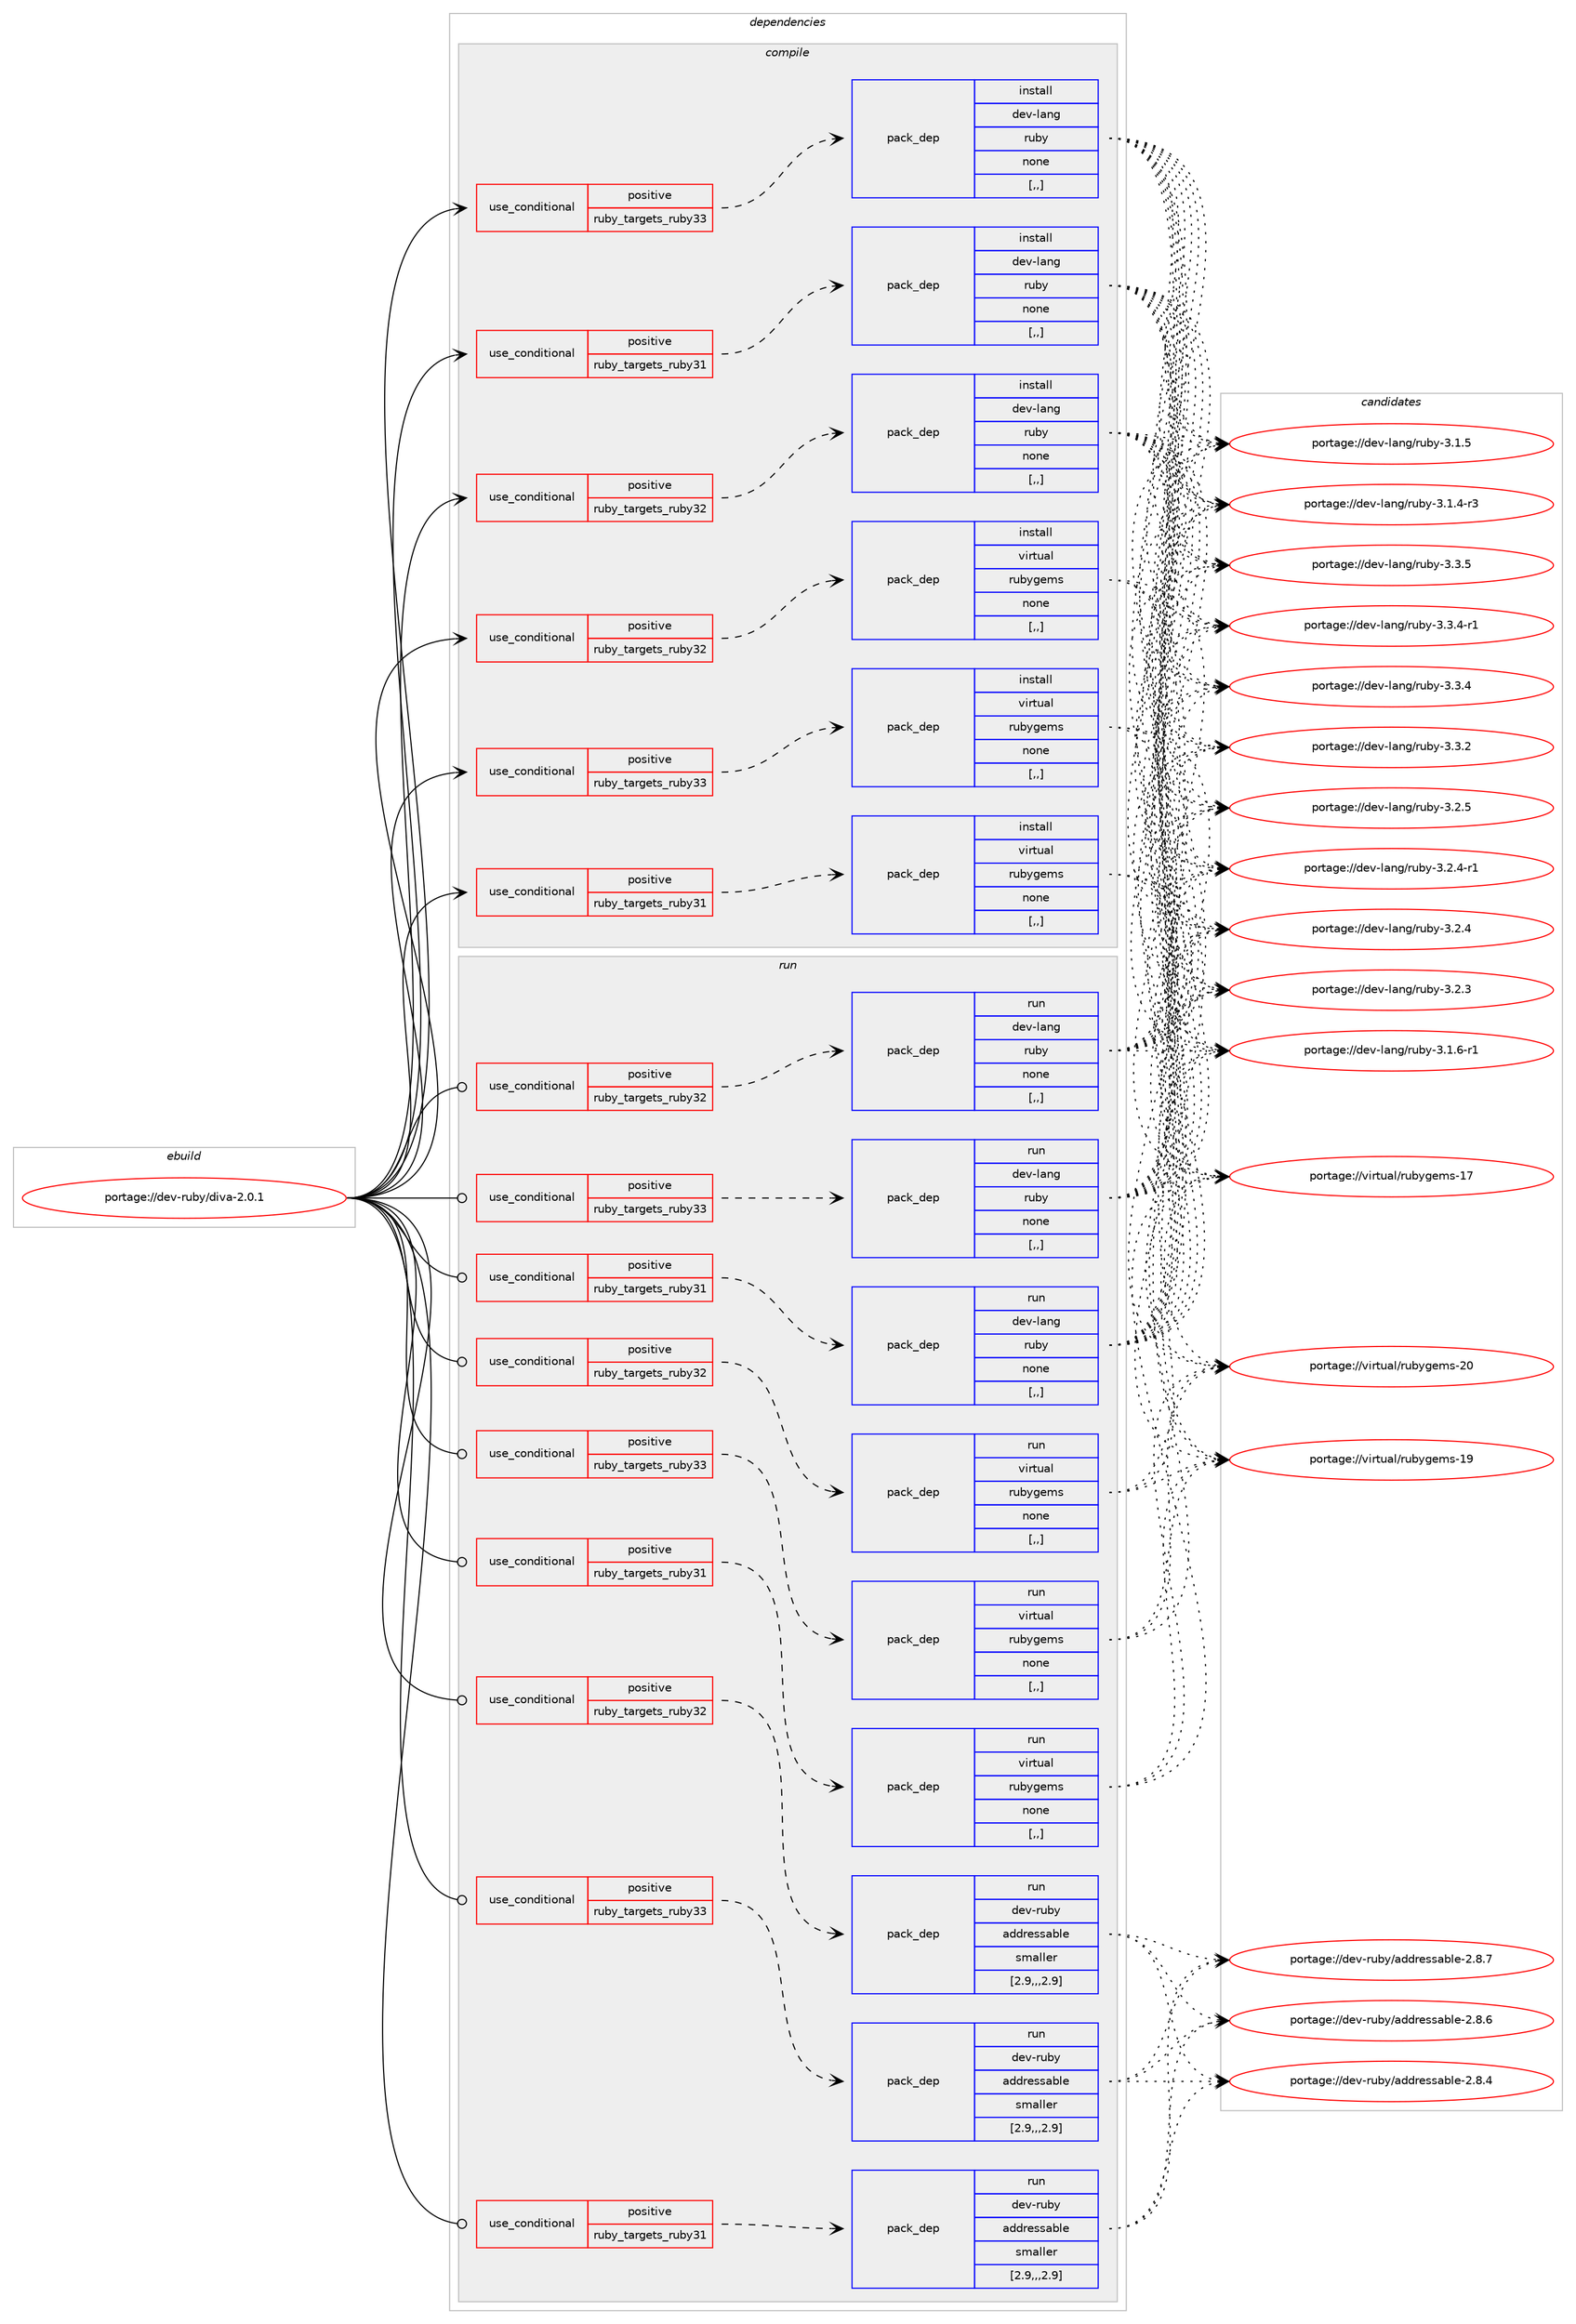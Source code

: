 digraph prolog {

# *************
# Graph options
# *************

newrank=true;
concentrate=true;
compound=true;
graph [rankdir=LR,fontname=Helvetica,fontsize=10,ranksep=1.5];#, ranksep=2.5, nodesep=0.2];
edge  [arrowhead=vee];
node  [fontname=Helvetica,fontsize=10];

# **********
# The ebuild
# **********

subgraph cluster_leftcol {
color=gray;
label=<<i>ebuild</i>>;
id [label="portage://dev-ruby/diva-2.0.1", color=red, width=4, href="../dev-ruby/diva-2.0.1.svg"];
}

# ****************
# The dependencies
# ****************

subgraph cluster_midcol {
color=gray;
label=<<i>dependencies</i>>;
subgraph cluster_compile {
fillcolor="#eeeeee";
style=filled;
label=<<i>compile</i>>;
subgraph cond177423 {
dependency676960 [label=<<TABLE BORDER="0" CELLBORDER="1" CELLSPACING="0" CELLPADDING="4"><TR><TD ROWSPAN="3" CELLPADDING="10">use_conditional</TD></TR><TR><TD>positive</TD></TR><TR><TD>ruby_targets_ruby31</TD></TR></TABLE>>, shape=none, color=red];
subgraph pack494646 {
dependency676961 [label=<<TABLE BORDER="0" CELLBORDER="1" CELLSPACING="0" CELLPADDING="4" WIDTH="220"><TR><TD ROWSPAN="6" CELLPADDING="30">pack_dep</TD></TR><TR><TD WIDTH="110">install</TD></TR><TR><TD>dev-lang</TD></TR><TR><TD>ruby</TD></TR><TR><TD>none</TD></TR><TR><TD>[,,]</TD></TR></TABLE>>, shape=none, color=blue];
}
dependency676960:e -> dependency676961:w [weight=20,style="dashed",arrowhead="vee"];
}
id:e -> dependency676960:w [weight=20,style="solid",arrowhead="vee"];
subgraph cond177424 {
dependency676962 [label=<<TABLE BORDER="0" CELLBORDER="1" CELLSPACING="0" CELLPADDING="4"><TR><TD ROWSPAN="3" CELLPADDING="10">use_conditional</TD></TR><TR><TD>positive</TD></TR><TR><TD>ruby_targets_ruby31</TD></TR></TABLE>>, shape=none, color=red];
subgraph pack494647 {
dependency676963 [label=<<TABLE BORDER="0" CELLBORDER="1" CELLSPACING="0" CELLPADDING="4" WIDTH="220"><TR><TD ROWSPAN="6" CELLPADDING="30">pack_dep</TD></TR><TR><TD WIDTH="110">install</TD></TR><TR><TD>virtual</TD></TR><TR><TD>rubygems</TD></TR><TR><TD>none</TD></TR><TR><TD>[,,]</TD></TR></TABLE>>, shape=none, color=blue];
}
dependency676962:e -> dependency676963:w [weight=20,style="dashed",arrowhead="vee"];
}
id:e -> dependency676962:w [weight=20,style="solid",arrowhead="vee"];
subgraph cond177425 {
dependency676964 [label=<<TABLE BORDER="0" CELLBORDER="1" CELLSPACING="0" CELLPADDING="4"><TR><TD ROWSPAN="3" CELLPADDING="10">use_conditional</TD></TR><TR><TD>positive</TD></TR><TR><TD>ruby_targets_ruby32</TD></TR></TABLE>>, shape=none, color=red];
subgraph pack494648 {
dependency676965 [label=<<TABLE BORDER="0" CELLBORDER="1" CELLSPACING="0" CELLPADDING="4" WIDTH="220"><TR><TD ROWSPAN="6" CELLPADDING="30">pack_dep</TD></TR><TR><TD WIDTH="110">install</TD></TR><TR><TD>dev-lang</TD></TR><TR><TD>ruby</TD></TR><TR><TD>none</TD></TR><TR><TD>[,,]</TD></TR></TABLE>>, shape=none, color=blue];
}
dependency676964:e -> dependency676965:w [weight=20,style="dashed",arrowhead="vee"];
}
id:e -> dependency676964:w [weight=20,style="solid",arrowhead="vee"];
subgraph cond177426 {
dependency676966 [label=<<TABLE BORDER="0" CELLBORDER="1" CELLSPACING="0" CELLPADDING="4"><TR><TD ROWSPAN="3" CELLPADDING="10">use_conditional</TD></TR><TR><TD>positive</TD></TR><TR><TD>ruby_targets_ruby32</TD></TR></TABLE>>, shape=none, color=red];
subgraph pack494649 {
dependency676967 [label=<<TABLE BORDER="0" CELLBORDER="1" CELLSPACING="0" CELLPADDING="4" WIDTH="220"><TR><TD ROWSPAN="6" CELLPADDING="30">pack_dep</TD></TR><TR><TD WIDTH="110">install</TD></TR><TR><TD>virtual</TD></TR><TR><TD>rubygems</TD></TR><TR><TD>none</TD></TR><TR><TD>[,,]</TD></TR></TABLE>>, shape=none, color=blue];
}
dependency676966:e -> dependency676967:w [weight=20,style="dashed",arrowhead="vee"];
}
id:e -> dependency676966:w [weight=20,style="solid",arrowhead="vee"];
subgraph cond177427 {
dependency676968 [label=<<TABLE BORDER="0" CELLBORDER="1" CELLSPACING="0" CELLPADDING="4"><TR><TD ROWSPAN="3" CELLPADDING="10">use_conditional</TD></TR><TR><TD>positive</TD></TR><TR><TD>ruby_targets_ruby33</TD></TR></TABLE>>, shape=none, color=red];
subgraph pack494650 {
dependency676969 [label=<<TABLE BORDER="0" CELLBORDER="1" CELLSPACING="0" CELLPADDING="4" WIDTH="220"><TR><TD ROWSPAN="6" CELLPADDING="30">pack_dep</TD></TR><TR><TD WIDTH="110">install</TD></TR><TR><TD>dev-lang</TD></TR><TR><TD>ruby</TD></TR><TR><TD>none</TD></TR><TR><TD>[,,]</TD></TR></TABLE>>, shape=none, color=blue];
}
dependency676968:e -> dependency676969:w [weight=20,style="dashed",arrowhead="vee"];
}
id:e -> dependency676968:w [weight=20,style="solid",arrowhead="vee"];
subgraph cond177428 {
dependency676970 [label=<<TABLE BORDER="0" CELLBORDER="1" CELLSPACING="0" CELLPADDING="4"><TR><TD ROWSPAN="3" CELLPADDING="10">use_conditional</TD></TR><TR><TD>positive</TD></TR><TR><TD>ruby_targets_ruby33</TD></TR></TABLE>>, shape=none, color=red];
subgraph pack494651 {
dependency676971 [label=<<TABLE BORDER="0" CELLBORDER="1" CELLSPACING="0" CELLPADDING="4" WIDTH="220"><TR><TD ROWSPAN="6" CELLPADDING="30">pack_dep</TD></TR><TR><TD WIDTH="110">install</TD></TR><TR><TD>virtual</TD></TR><TR><TD>rubygems</TD></TR><TR><TD>none</TD></TR><TR><TD>[,,]</TD></TR></TABLE>>, shape=none, color=blue];
}
dependency676970:e -> dependency676971:w [weight=20,style="dashed",arrowhead="vee"];
}
id:e -> dependency676970:w [weight=20,style="solid",arrowhead="vee"];
}
subgraph cluster_compileandrun {
fillcolor="#eeeeee";
style=filled;
label=<<i>compile and run</i>>;
}
subgraph cluster_run {
fillcolor="#eeeeee";
style=filled;
label=<<i>run</i>>;
subgraph cond177429 {
dependency676972 [label=<<TABLE BORDER="0" CELLBORDER="1" CELLSPACING="0" CELLPADDING="4"><TR><TD ROWSPAN="3" CELLPADDING="10">use_conditional</TD></TR><TR><TD>positive</TD></TR><TR><TD>ruby_targets_ruby31</TD></TR></TABLE>>, shape=none, color=red];
subgraph pack494652 {
dependency676973 [label=<<TABLE BORDER="0" CELLBORDER="1" CELLSPACING="0" CELLPADDING="4" WIDTH="220"><TR><TD ROWSPAN="6" CELLPADDING="30">pack_dep</TD></TR><TR><TD WIDTH="110">run</TD></TR><TR><TD>dev-lang</TD></TR><TR><TD>ruby</TD></TR><TR><TD>none</TD></TR><TR><TD>[,,]</TD></TR></TABLE>>, shape=none, color=blue];
}
dependency676972:e -> dependency676973:w [weight=20,style="dashed",arrowhead="vee"];
}
id:e -> dependency676972:w [weight=20,style="solid",arrowhead="odot"];
subgraph cond177430 {
dependency676974 [label=<<TABLE BORDER="0" CELLBORDER="1" CELLSPACING="0" CELLPADDING="4"><TR><TD ROWSPAN="3" CELLPADDING="10">use_conditional</TD></TR><TR><TD>positive</TD></TR><TR><TD>ruby_targets_ruby31</TD></TR></TABLE>>, shape=none, color=red];
subgraph pack494653 {
dependency676975 [label=<<TABLE BORDER="0" CELLBORDER="1" CELLSPACING="0" CELLPADDING="4" WIDTH="220"><TR><TD ROWSPAN="6" CELLPADDING="30">pack_dep</TD></TR><TR><TD WIDTH="110">run</TD></TR><TR><TD>dev-ruby</TD></TR><TR><TD>addressable</TD></TR><TR><TD>smaller</TD></TR><TR><TD>[2.9,,,2.9]</TD></TR></TABLE>>, shape=none, color=blue];
}
dependency676974:e -> dependency676975:w [weight=20,style="dashed",arrowhead="vee"];
}
id:e -> dependency676974:w [weight=20,style="solid",arrowhead="odot"];
subgraph cond177431 {
dependency676976 [label=<<TABLE BORDER="0" CELLBORDER="1" CELLSPACING="0" CELLPADDING="4"><TR><TD ROWSPAN="3" CELLPADDING="10">use_conditional</TD></TR><TR><TD>positive</TD></TR><TR><TD>ruby_targets_ruby31</TD></TR></TABLE>>, shape=none, color=red];
subgraph pack494654 {
dependency676977 [label=<<TABLE BORDER="0" CELLBORDER="1" CELLSPACING="0" CELLPADDING="4" WIDTH="220"><TR><TD ROWSPAN="6" CELLPADDING="30">pack_dep</TD></TR><TR><TD WIDTH="110">run</TD></TR><TR><TD>virtual</TD></TR><TR><TD>rubygems</TD></TR><TR><TD>none</TD></TR><TR><TD>[,,]</TD></TR></TABLE>>, shape=none, color=blue];
}
dependency676976:e -> dependency676977:w [weight=20,style="dashed",arrowhead="vee"];
}
id:e -> dependency676976:w [weight=20,style="solid",arrowhead="odot"];
subgraph cond177432 {
dependency676978 [label=<<TABLE BORDER="0" CELLBORDER="1" CELLSPACING="0" CELLPADDING="4"><TR><TD ROWSPAN="3" CELLPADDING="10">use_conditional</TD></TR><TR><TD>positive</TD></TR><TR><TD>ruby_targets_ruby32</TD></TR></TABLE>>, shape=none, color=red];
subgraph pack494655 {
dependency676979 [label=<<TABLE BORDER="0" CELLBORDER="1" CELLSPACING="0" CELLPADDING="4" WIDTH="220"><TR><TD ROWSPAN="6" CELLPADDING="30">pack_dep</TD></TR><TR><TD WIDTH="110">run</TD></TR><TR><TD>dev-lang</TD></TR><TR><TD>ruby</TD></TR><TR><TD>none</TD></TR><TR><TD>[,,]</TD></TR></TABLE>>, shape=none, color=blue];
}
dependency676978:e -> dependency676979:w [weight=20,style="dashed",arrowhead="vee"];
}
id:e -> dependency676978:w [weight=20,style="solid",arrowhead="odot"];
subgraph cond177433 {
dependency676980 [label=<<TABLE BORDER="0" CELLBORDER="1" CELLSPACING="0" CELLPADDING="4"><TR><TD ROWSPAN="3" CELLPADDING="10">use_conditional</TD></TR><TR><TD>positive</TD></TR><TR><TD>ruby_targets_ruby32</TD></TR></TABLE>>, shape=none, color=red];
subgraph pack494656 {
dependency676981 [label=<<TABLE BORDER="0" CELLBORDER="1" CELLSPACING="0" CELLPADDING="4" WIDTH="220"><TR><TD ROWSPAN="6" CELLPADDING="30">pack_dep</TD></TR><TR><TD WIDTH="110">run</TD></TR><TR><TD>dev-ruby</TD></TR><TR><TD>addressable</TD></TR><TR><TD>smaller</TD></TR><TR><TD>[2.9,,,2.9]</TD></TR></TABLE>>, shape=none, color=blue];
}
dependency676980:e -> dependency676981:w [weight=20,style="dashed",arrowhead="vee"];
}
id:e -> dependency676980:w [weight=20,style="solid",arrowhead="odot"];
subgraph cond177434 {
dependency676982 [label=<<TABLE BORDER="0" CELLBORDER="1" CELLSPACING="0" CELLPADDING="4"><TR><TD ROWSPAN="3" CELLPADDING="10">use_conditional</TD></TR><TR><TD>positive</TD></TR><TR><TD>ruby_targets_ruby32</TD></TR></TABLE>>, shape=none, color=red];
subgraph pack494657 {
dependency676983 [label=<<TABLE BORDER="0" CELLBORDER="1" CELLSPACING="0" CELLPADDING="4" WIDTH="220"><TR><TD ROWSPAN="6" CELLPADDING="30">pack_dep</TD></TR><TR><TD WIDTH="110">run</TD></TR><TR><TD>virtual</TD></TR><TR><TD>rubygems</TD></TR><TR><TD>none</TD></TR><TR><TD>[,,]</TD></TR></TABLE>>, shape=none, color=blue];
}
dependency676982:e -> dependency676983:w [weight=20,style="dashed",arrowhead="vee"];
}
id:e -> dependency676982:w [weight=20,style="solid",arrowhead="odot"];
subgraph cond177435 {
dependency676984 [label=<<TABLE BORDER="0" CELLBORDER="1" CELLSPACING="0" CELLPADDING="4"><TR><TD ROWSPAN="3" CELLPADDING="10">use_conditional</TD></TR><TR><TD>positive</TD></TR><TR><TD>ruby_targets_ruby33</TD></TR></TABLE>>, shape=none, color=red];
subgraph pack494658 {
dependency676985 [label=<<TABLE BORDER="0" CELLBORDER="1" CELLSPACING="0" CELLPADDING="4" WIDTH="220"><TR><TD ROWSPAN="6" CELLPADDING="30">pack_dep</TD></TR><TR><TD WIDTH="110">run</TD></TR><TR><TD>dev-lang</TD></TR><TR><TD>ruby</TD></TR><TR><TD>none</TD></TR><TR><TD>[,,]</TD></TR></TABLE>>, shape=none, color=blue];
}
dependency676984:e -> dependency676985:w [weight=20,style="dashed",arrowhead="vee"];
}
id:e -> dependency676984:w [weight=20,style="solid",arrowhead="odot"];
subgraph cond177436 {
dependency676986 [label=<<TABLE BORDER="0" CELLBORDER="1" CELLSPACING="0" CELLPADDING="4"><TR><TD ROWSPAN="3" CELLPADDING="10">use_conditional</TD></TR><TR><TD>positive</TD></TR><TR><TD>ruby_targets_ruby33</TD></TR></TABLE>>, shape=none, color=red];
subgraph pack494659 {
dependency676987 [label=<<TABLE BORDER="0" CELLBORDER="1" CELLSPACING="0" CELLPADDING="4" WIDTH="220"><TR><TD ROWSPAN="6" CELLPADDING="30">pack_dep</TD></TR><TR><TD WIDTH="110">run</TD></TR><TR><TD>dev-ruby</TD></TR><TR><TD>addressable</TD></TR><TR><TD>smaller</TD></TR><TR><TD>[2.9,,,2.9]</TD></TR></TABLE>>, shape=none, color=blue];
}
dependency676986:e -> dependency676987:w [weight=20,style="dashed",arrowhead="vee"];
}
id:e -> dependency676986:w [weight=20,style="solid",arrowhead="odot"];
subgraph cond177437 {
dependency676988 [label=<<TABLE BORDER="0" CELLBORDER="1" CELLSPACING="0" CELLPADDING="4"><TR><TD ROWSPAN="3" CELLPADDING="10">use_conditional</TD></TR><TR><TD>positive</TD></TR><TR><TD>ruby_targets_ruby33</TD></TR></TABLE>>, shape=none, color=red];
subgraph pack494660 {
dependency676989 [label=<<TABLE BORDER="0" CELLBORDER="1" CELLSPACING="0" CELLPADDING="4" WIDTH="220"><TR><TD ROWSPAN="6" CELLPADDING="30">pack_dep</TD></TR><TR><TD WIDTH="110">run</TD></TR><TR><TD>virtual</TD></TR><TR><TD>rubygems</TD></TR><TR><TD>none</TD></TR><TR><TD>[,,]</TD></TR></TABLE>>, shape=none, color=blue];
}
dependency676988:e -> dependency676989:w [weight=20,style="dashed",arrowhead="vee"];
}
id:e -> dependency676988:w [weight=20,style="solid",arrowhead="odot"];
}
}

# **************
# The candidates
# **************

subgraph cluster_choices {
rank=same;
color=gray;
label=<<i>candidates</i>>;

subgraph choice494646 {
color=black;
nodesep=1;
choice10010111845108971101034711411798121455146514653 [label="portage://dev-lang/ruby-3.3.5", color=red, width=4,href="../dev-lang/ruby-3.3.5.svg"];
choice100101118451089711010347114117981214551465146524511449 [label="portage://dev-lang/ruby-3.3.4-r1", color=red, width=4,href="../dev-lang/ruby-3.3.4-r1.svg"];
choice10010111845108971101034711411798121455146514652 [label="portage://dev-lang/ruby-3.3.4", color=red, width=4,href="../dev-lang/ruby-3.3.4.svg"];
choice10010111845108971101034711411798121455146514650 [label="portage://dev-lang/ruby-3.3.2", color=red, width=4,href="../dev-lang/ruby-3.3.2.svg"];
choice10010111845108971101034711411798121455146504653 [label="portage://dev-lang/ruby-3.2.5", color=red, width=4,href="../dev-lang/ruby-3.2.5.svg"];
choice100101118451089711010347114117981214551465046524511449 [label="portage://dev-lang/ruby-3.2.4-r1", color=red, width=4,href="../dev-lang/ruby-3.2.4-r1.svg"];
choice10010111845108971101034711411798121455146504652 [label="portage://dev-lang/ruby-3.2.4", color=red, width=4,href="../dev-lang/ruby-3.2.4.svg"];
choice10010111845108971101034711411798121455146504651 [label="portage://dev-lang/ruby-3.2.3", color=red, width=4,href="../dev-lang/ruby-3.2.3.svg"];
choice100101118451089711010347114117981214551464946544511449 [label="portage://dev-lang/ruby-3.1.6-r1", color=red, width=4,href="../dev-lang/ruby-3.1.6-r1.svg"];
choice10010111845108971101034711411798121455146494653 [label="portage://dev-lang/ruby-3.1.5", color=red, width=4,href="../dev-lang/ruby-3.1.5.svg"];
choice100101118451089711010347114117981214551464946524511451 [label="portage://dev-lang/ruby-3.1.4-r3", color=red, width=4,href="../dev-lang/ruby-3.1.4-r3.svg"];
dependency676961:e -> choice10010111845108971101034711411798121455146514653:w [style=dotted,weight="100"];
dependency676961:e -> choice100101118451089711010347114117981214551465146524511449:w [style=dotted,weight="100"];
dependency676961:e -> choice10010111845108971101034711411798121455146514652:w [style=dotted,weight="100"];
dependency676961:e -> choice10010111845108971101034711411798121455146514650:w [style=dotted,weight="100"];
dependency676961:e -> choice10010111845108971101034711411798121455146504653:w [style=dotted,weight="100"];
dependency676961:e -> choice100101118451089711010347114117981214551465046524511449:w [style=dotted,weight="100"];
dependency676961:e -> choice10010111845108971101034711411798121455146504652:w [style=dotted,weight="100"];
dependency676961:e -> choice10010111845108971101034711411798121455146504651:w [style=dotted,weight="100"];
dependency676961:e -> choice100101118451089711010347114117981214551464946544511449:w [style=dotted,weight="100"];
dependency676961:e -> choice10010111845108971101034711411798121455146494653:w [style=dotted,weight="100"];
dependency676961:e -> choice100101118451089711010347114117981214551464946524511451:w [style=dotted,weight="100"];
}
subgraph choice494647 {
color=black;
nodesep=1;
choice118105114116117971084711411798121103101109115455048 [label="portage://virtual/rubygems-20", color=red, width=4,href="../virtual/rubygems-20.svg"];
choice118105114116117971084711411798121103101109115454957 [label="portage://virtual/rubygems-19", color=red, width=4,href="../virtual/rubygems-19.svg"];
choice118105114116117971084711411798121103101109115454955 [label="portage://virtual/rubygems-17", color=red, width=4,href="../virtual/rubygems-17.svg"];
dependency676963:e -> choice118105114116117971084711411798121103101109115455048:w [style=dotted,weight="100"];
dependency676963:e -> choice118105114116117971084711411798121103101109115454957:w [style=dotted,weight="100"];
dependency676963:e -> choice118105114116117971084711411798121103101109115454955:w [style=dotted,weight="100"];
}
subgraph choice494648 {
color=black;
nodesep=1;
choice10010111845108971101034711411798121455146514653 [label="portage://dev-lang/ruby-3.3.5", color=red, width=4,href="../dev-lang/ruby-3.3.5.svg"];
choice100101118451089711010347114117981214551465146524511449 [label="portage://dev-lang/ruby-3.3.4-r1", color=red, width=4,href="../dev-lang/ruby-3.3.4-r1.svg"];
choice10010111845108971101034711411798121455146514652 [label="portage://dev-lang/ruby-3.3.4", color=red, width=4,href="../dev-lang/ruby-3.3.4.svg"];
choice10010111845108971101034711411798121455146514650 [label="portage://dev-lang/ruby-3.3.2", color=red, width=4,href="../dev-lang/ruby-3.3.2.svg"];
choice10010111845108971101034711411798121455146504653 [label="portage://dev-lang/ruby-3.2.5", color=red, width=4,href="../dev-lang/ruby-3.2.5.svg"];
choice100101118451089711010347114117981214551465046524511449 [label="portage://dev-lang/ruby-3.2.4-r1", color=red, width=4,href="../dev-lang/ruby-3.2.4-r1.svg"];
choice10010111845108971101034711411798121455146504652 [label="portage://dev-lang/ruby-3.2.4", color=red, width=4,href="../dev-lang/ruby-3.2.4.svg"];
choice10010111845108971101034711411798121455146504651 [label="portage://dev-lang/ruby-3.2.3", color=red, width=4,href="../dev-lang/ruby-3.2.3.svg"];
choice100101118451089711010347114117981214551464946544511449 [label="portage://dev-lang/ruby-3.1.6-r1", color=red, width=4,href="../dev-lang/ruby-3.1.6-r1.svg"];
choice10010111845108971101034711411798121455146494653 [label="portage://dev-lang/ruby-3.1.5", color=red, width=4,href="../dev-lang/ruby-3.1.5.svg"];
choice100101118451089711010347114117981214551464946524511451 [label="portage://dev-lang/ruby-3.1.4-r3", color=red, width=4,href="../dev-lang/ruby-3.1.4-r3.svg"];
dependency676965:e -> choice10010111845108971101034711411798121455146514653:w [style=dotted,weight="100"];
dependency676965:e -> choice100101118451089711010347114117981214551465146524511449:w [style=dotted,weight="100"];
dependency676965:e -> choice10010111845108971101034711411798121455146514652:w [style=dotted,weight="100"];
dependency676965:e -> choice10010111845108971101034711411798121455146514650:w [style=dotted,weight="100"];
dependency676965:e -> choice10010111845108971101034711411798121455146504653:w [style=dotted,weight="100"];
dependency676965:e -> choice100101118451089711010347114117981214551465046524511449:w [style=dotted,weight="100"];
dependency676965:e -> choice10010111845108971101034711411798121455146504652:w [style=dotted,weight="100"];
dependency676965:e -> choice10010111845108971101034711411798121455146504651:w [style=dotted,weight="100"];
dependency676965:e -> choice100101118451089711010347114117981214551464946544511449:w [style=dotted,weight="100"];
dependency676965:e -> choice10010111845108971101034711411798121455146494653:w [style=dotted,weight="100"];
dependency676965:e -> choice100101118451089711010347114117981214551464946524511451:w [style=dotted,weight="100"];
}
subgraph choice494649 {
color=black;
nodesep=1;
choice118105114116117971084711411798121103101109115455048 [label="portage://virtual/rubygems-20", color=red, width=4,href="../virtual/rubygems-20.svg"];
choice118105114116117971084711411798121103101109115454957 [label="portage://virtual/rubygems-19", color=red, width=4,href="../virtual/rubygems-19.svg"];
choice118105114116117971084711411798121103101109115454955 [label="portage://virtual/rubygems-17", color=red, width=4,href="../virtual/rubygems-17.svg"];
dependency676967:e -> choice118105114116117971084711411798121103101109115455048:w [style=dotted,weight="100"];
dependency676967:e -> choice118105114116117971084711411798121103101109115454957:w [style=dotted,weight="100"];
dependency676967:e -> choice118105114116117971084711411798121103101109115454955:w [style=dotted,weight="100"];
}
subgraph choice494650 {
color=black;
nodesep=1;
choice10010111845108971101034711411798121455146514653 [label="portage://dev-lang/ruby-3.3.5", color=red, width=4,href="../dev-lang/ruby-3.3.5.svg"];
choice100101118451089711010347114117981214551465146524511449 [label="portage://dev-lang/ruby-3.3.4-r1", color=red, width=4,href="../dev-lang/ruby-3.3.4-r1.svg"];
choice10010111845108971101034711411798121455146514652 [label="portage://dev-lang/ruby-3.3.4", color=red, width=4,href="../dev-lang/ruby-3.3.4.svg"];
choice10010111845108971101034711411798121455146514650 [label="portage://dev-lang/ruby-3.3.2", color=red, width=4,href="../dev-lang/ruby-3.3.2.svg"];
choice10010111845108971101034711411798121455146504653 [label="portage://dev-lang/ruby-3.2.5", color=red, width=4,href="../dev-lang/ruby-3.2.5.svg"];
choice100101118451089711010347114117981214551465046524511449 [label="portage://dev-lang/ruby-3.2.4-r1", color=red, width=4,href="../dev-lang/ruby-3.2.4-r1.svg"];
choice10010111845108971101034711411798121455146504652 [label="portage://dev-lang/ruby-3.2.4", color=red, width=4,href="../dev-lang/ruby-3.2.4.svg"];
choice10010111845108971101034711411798121455146504651 [label="portage://dev-lang/ruby-3.2.3", color=red, width=4,href="../dev-lang/ruby-3.2.3.svg"];
choice100101118451089711010347114117981214551464946544511449 [label="portage://dev-lang/ruby-3.1.6-r1", color=red, width=4,href="../dev-lang/ruby-3.1.6-r1.svg"];
choice10010111845108971101034711411798121455146494653 [label="portage://dev-lang/ruby-3.1.5", color=red, width=4,href="../dev-lang/ruby-3.1.5.svg"];
choice100101118451089711010347114117981214551464946524511451 [label="portage://dev-lang/ruby-3.1.4-r3", color=red, width=4,href="../dev-lang/ruby-3.1.4-r3.svg"];
dependency676969:e -> choice10010111845108971101034711411798121455146514653:w [style=dotted,weight="100"];
dependency676969:e -> choice100101118451089711010347114117981214551465146524511449:w [style=dotted,weight="100"];
dependency676969:e -> choice10010111845108971101034711411798121455146514652:w [style=dotted,weight="100"];
dependency676969:e -> choice10010111845108971101034711411798121455146514650:w [style=dotted,weight="100"];
dependency676969:e -> choice10010111845108971101034711411798121455146504653:w [style=dotted,weight="100"];
dependency676969:e -> choice100101118451089711010347114117981214551465046524511449:w [style=dotted,weight="100"];
dependency676969:e -> choice10010111845108971101034711411798121455146504652:w [style=dotted,weight="100"];
dependency676969:e -> choice10010111845108971101034711411798121455146504651:w [style=dotted,weight="100"];
dependency676969:e -> choice100101118451089711010347114117981214551464946544511449:w [style=dotted,weight="100"];
dependency676969:e -> choice10010111845108971101034711411798121455146494653:w [style=dotted,weight="100"];
dependency676969:e -> choice100101118451089711010347114117981214551464946524511451:w [style=dotted,weight="100"];
}
subgraph choice494651 {
color=black;
nodesep=1;
choice118105114116117971084711411798121103101109115455048 [label="portage://virtual/rubygems-20", color=red, width=4,href="../virtual/rubygems-20.svg"];
choice118105114116117971084711411798121103101109115454957 [label="portage://virtual/rubygems-19", color=red, width=4,href="../virtual/rubygems-19.svg"];
choice118105114116117971084711411798121103101109115454955 [label="portage://virtual/rubygems-17", color=red, width=4,href="../virtual/rubygems-17.svg"];
dependency676971:e -> choice118105114116117971084711411798121103101109115455048:w [style=dotted,weight="100"];
dependency676971:e -> choice118105114116117971084711411798121103101109115454957:w [style=dotted,weight="100"];
dependency676971:e -> choice118105114116117971084711411798121103101109115454955:w [style=dotted,weight="100"];
}
subgraph choice494652 {
color=black;
nodesep=1;
choice10010111845108971101034711411798121455146514653 [label="portage://dev-lang/ruby-3.3.5", color=red, width=4,href="../dev-lang/ruby-3.3.5.svg"];
choice100101118451089711010347114117981214551465146524511449 [label="portage://dev-lang/ruby-3.3.4-r1", color=red, width=4,href="../dev-lang/ruby-3.3.4-r1.svg"];
choice10010111845108971101034711411798121455146514652 [label="portage://dev-lang/ruby-3.3.4", color=red, width=4,href="../dev-lang/ruby-3.3.4.svg"];
choice10010111845108971101034711411798121455146514650 [label="portage://dev-lang/ruby-3.3.2", color=red, width=4,href="../dev-lang/ruby-3.3.2.svg"];
choice10010111845108971101034711411798121455146504653 [label="portage://dev-lang/ruby-3.2.5", color=red, width=4,href="../dev-lang/ruby-3.2.5.svg"];
choice100101118451089711010347114117981214551465046524511449 [label="portage://dev-lang/ruby-3.2.4-r1", color=red, width=4,href="../dev-lang/ruby-3.2.4-r1.svg"];
choice10010111845108971101034711411798121455146504652 [label="portage://dev-lang/ruby-3.2.4", color=red, width=4,href="../dev-lang/ruby-3.2.4.svg"];
choice10010111845108971101034711411798121455146504651 [label="portage://dev-lang/ruby-3.2.3", color=red, width=4,href="../dev-lang/ruby-3.2.3.svg"];
choice100101118451089711010347114117981214551464946544511449 [label="portage://dev-lang/ruby-3.1.6-r1", color=red, width=4,href="../dev-lang/ruby-3.1.6-r1.svg"];
choice10010111845108971101034711411798121455146494653 [label="portage://dev-lang/ruby-3.1.5", color=red, width=4,href="../dev-lang/ruby-3.1.5.svg"];
choice100101118451089711010347114117981214551464946524511451 [label="portage://dev-lang/ruby-3.1.4-r3", color=red, width=4,href="../dev-lang/ruby-3.1.4-r3.svg"];
dependency676973:e -> choice10010111845108971101034711411798121455146514653:w [style=dotted,weight="100"];
dependency676973:e -> choice100101118451089711010347114117981214551465146524511449:w [style=dotted,weight="100"];
dependency676973:e -> choice10010111845108971101034711411798121455146514652:w [style=dotted,weight="100"];
dependency676973:e -> choice10010111845108971101034711411798121455146514650:w [style=dotted,weight="100"];
dependency676973:e -> choice10010111845108971101034711411798121455146504653:w [style=dotted,weight="100"];
dependency676973:e -> choice100101118451089711010347114117981214551465046524511449:w [style=dotted,weight="100"];
dependency676973:e -> choice10010111845108971101034711411798121455146504652:w [style=dotted,weight="100"];
dependency676973:e -> choice10010111845108971101034711411798121455146504651:w [style=dotted,weight="100"];
dependency676973:e -> choice100101118451089711010347114117981214551464946544511449:w [style=dotted,weight="100"];
dependency676973:e -> choice10010111845108971101034711411798121455146494653:w [style=dotted,weight="100"];
dependency676973:e -> choice100101118451089711010347114117981214551464946524511451:w [style=dotted,weight="100"];
}
subgraph choice494653 {
color=black;
nodesep=1;
choice100101118451141179812147971001001141011151159798108101455046564655 [label="portage://dev-ruby/addressable-2.8.7", color=red, width=4,href="../dev-ruby/addressable-2.8.7.svg"];
choice100101118451141179812147971001001141011151159798108101455046564654 [label="portage://dev-ruby/addressable-2.8.6", color=red, width=4,href="../dev-ruby/addressable-2.8.6.svg"];
choice100101118451141179812147971001001141011151159798108101455046564652 [label="portage://dev-ruby/addressable-2.8.4", color=red, width=4,href="../dev-ruby/addressable-2.8.4.svg"];
dependency676975:e -> choice100101118451141179812147971001001141011151159798108101455046564655:w [style=dotted,weight="100"];
dependency676975:e -> choice100101118451141179812147971001001141011151159798108101455046564654:w [style=dotted,weight="100"];
dependency676975:e -> choice100101118451141179812147971001001141011151159798108101455046564652:w [style=dotted,weight="100"];
}
subgraph choice494654 {
color=black;
nodesep=1;
choice118105114116117971084711411798121103101109115455048 [label="portage://virtual/rubygems-20", color=red, width=4,href="../virtual/rubygems-20.svg"];
choice118105114116117971084711411798121103101109115454957 [label="portage://virtual/rubygems-19", color=red, width=4,href="../virtual/rubygems-19.svg"];
choice118105114116117971084711411798121103101109115454955 [label="portage://virtual/rubygems-17", color=red, width=4,href="../virtual/rubygems-17.svg"];
dependency676977:e -> choice118105114116117971084711411798121103101109115455048:w [style=dotted,weight="100"];
dependency676977:e -> choice118105114116117971084711411798121103101109115454957:w [style=dotted,weight="100"];
dependency676977:e -> choice118105114116117971084711411798121103101109115454955:w [style=dotted,weight="100"];
}
subgraph choice494655 {
color=black;
nodesep=1;
choice10010111845108971101034711411798121455146514653 [label="portage://dev-lang/ruby-3.3.5", color=red, width=4,href="../dev-lang/ruby-3.3.5.svg"];
choice100101118451089711010347114117981214551465146524511449 [label="portage://dev-lang/ruby-3.3.4-r1", color=red, width=4,href="../dev-lang/ruby-3.3.4-r1.svg"];
choice10010111845108971101034711411798121455146514652 [label="portage://dev-lang/ruby-3.3.4", color=red, width=4,href="../dev-lang/ruby-3.3.4.svg"];
choice10010111845108971101034711411798121455146514650 [label="portage://dev-lang/ruby-3.3.2", color=red, width=4,href="../dev-lang/ruby-3.3.2.svg"];
choice10010111845108971101034711411798121455146504653 [label="portage://dev-lang/ruby-3.2.5", color=red, width=4,href="../dev-lang/ruby-3.2.5.svg"];
choice100101118451089711010347114117981214551465046524511449 [label="portage://dev-lang/ruby-3.2.4-r1", color=red, width=4,href="../dev-lang/ruby-3.2.4-r1.svg"];
choice10010111845108971101034711411798121455146504652 [label="portage://dev-lang/ruby-3.2.4", color=red, width=4,href="../dev-lang/ruby-3.2.4.svg"];
choice10010111845108971101034711411798121455146504651 [label="portage://dev-lang/ruby-3.2.3", color=red, width=4,href="../dev-lang/ruby-3.2.3.svg"];
choice100101118451089711010347114117981214551464946544511449 [label="portage://dev-lang/ruby-3.1.6-r1", color=red, width=4,href="../dev-lang/ruby-3.1.6-r1.svg"];
choice10010111845108971101034711411798121455146494653 [label="portage://dev-lang/ruby-3.1.5", color=red, width=4,href="../dev-lang/ruby-3.1.5.svg"];
choice100101118451089711010347114117981214551464946524511451 [label="portage://dev-lang/ruby-3.1.4-r3", color=red, width=4,href="../dev-lang/ruby-3.1.4-r3.svg"];
dependency676979:e -> choice10010111845108971101034711411798121455146514653:w [style=dotted,weight="100"];
dependency676979:e -> choice100101118451089711010347114117981214551465146524511449:w [style=dotted,weight="100"];
dependency676979:e -> choice10010111845108971101034711411798121455146514652:w [style=dotted,weight="100"];
dependency676979:e -> choice10010111845108971101034711411798121455146514650:w [style=dotted,weight="100"];
dependency676979:e -> choice10010111845108971101034711411798121455146504653:w [style=dotted,weight="100"];
dependency676979:e -> choice100101118451089711010347114117981214551465046524511449:w [style=dotted,weight="100"];
dependency676979:e -> choice10010111845108971101034711411798121455146504652:w [style=dotted,weight="100"];
dependency676979:e -> choice10010111845108971101034711411798121455146504651:w [style=dotted,weight="100"];
dependency676979:e -> choice100101118451089711010347114117981214551464946544511449:w [style=dotted,weight="100"];
dependency676979:e -> choice10010111845108971101034711411798121455146494653:w [style=dotted,weight="100"];
dependency676979:e -> choice100101118451089711010347114117981214551464946524511451:w [style=dotted,weight="100"];
}
subgraph choice494656 {
color=black;
nodesep=1;
choice100101118451141179812147971001001141011151159798108101455046564655 [label="portage://dev-ruby/addressable-2.8.7", color=red, width=4,href="../dev-ruby/addressable-2.8.7.svg"];
choice100101118451141179812147971001001141011151159798108101455046564654 [label="portage://dev-ruby/addressable-2.8.6", color=red, width=4,href="../dev-ruby/addressable-2.8.6.svg"];
choice100101118451141179812147971001001141011151159798108101455046564652 [label="portage://dev-ruby/addressable-2.8.4", color=red, width=4,href="../dev-ruby/addressable-2.8.4.svg"];
dependency676981:e -> choice100101118451141179812147971001001141011151159798108101455046564655:w [style=dotted,weight="100"];
dependency676981:e -> choice100101118451141179812147971001001141011151159798108101455046564654:w [style=dotted,weight="100"];
dependency676981:e -> choice100101118451141179812147971001001141011151159798108101455046564652:w [style=dotted,weight="100"];
}
subgraph choice494657 {
color=black;
nodesep=1;
choice118105114116117971084711411798121103101109115455048 [label="portage://virtual/rubygems-20", color=red, width=4,href="../virtual/rubygems-20.svg"];
choice118105114116117971084711411798121103101109115454957 [label="portage://virtual/rubygems-19", color=red, width=4,href="../virtual/rubygems-19.svg"];
choice118105114116117971084711411798121103101109115454955 [label="portage://virtual/rubygems-17", color=red, width=4,href="../virtual/rubygems-17.svg"];
dependency676983:e -> choice118105114116117971084711411798121103101109115455048:w [style=dotted,weight="100"];
dependency676983:e -> choice118105114116117971084711411798121103101109115454957:w [style=dotted,weight="100"];
dependency676983:e -> choice118105114116117971084711411798121103101109115454955:w [style=dotted,weight="100"];
}
subgraph choice494658 {
color=black;
nodesep=1;
choice10010111845108971101034711411798121455146514653 [label="portage://dev-lang/ruby-3.3.5", color=red, width=4,href="../dev-lang/ruby-3.3.5.svg"];
choice100101118451089711010347114117981214551465146524511449 [label="portage://dev-lang/ruby-3.3.4-r1", color=red, width=4,href="../dev-lang/ruby-3.3.4-r1.svg"];
choice10010111845108971101034711411798121455146514652 [label="portage://dev-lang/ruby-3.3.4", color=red, width=4,href="../dev-lang/ruby-3.3.4.svg"];
choice10010111845108971101034711411798121455146514650 [label="portage://dev-lang/ruby-3.3.2", color=red, width=4,href="../dev-lang/ruby-3.3.2.svg"];
choice10010111845108971101034711411798121455146504653 [label="portage://dev-lang/ruby-3.2.5", color=red, width=4,href="../dev-lang/ruby-3.2.5.svg"];
choice100101118451089711010347114117981214551465046524511449 [label="portage://dev-lang/ruby-3.2.4-r1", color=red, width=4,href="../dev-lang/ruby-3.2.4-r1.svg"];
choice10010111845108971101034711411798121455146504652 [label="portage://dev-lang/ruby-3.2.4", color=red, width=4,href="../dev-lang/ruby-3.2.4.svg"];
choice10010111845108971101034711411798121455146504651 [label="portage://dev-lang/ruby-3.2.3", color=red, width=4,href="../dev-lang/ruby-3.2.3.svg"];
choice100101118451089711010347114117981214551464946544511449 [label="portage://dev-lang/ruby-3.1.6-r1", color=red, width=4,href="../dev-lang/ruby-3.1.6-r1.svg"];
choice10010111845108971101034711411798121455146494653 [label="portage://dev-lang/ruby-3.1.5", color=red, width=4,href="../dev-lang/ruby-3.1.5.svg"];
choice100101118451089711010347114117981214551464946524511451 [label="portage://dev-lang/ruby-3.1.4-r3", color=red, width=4,href="../dev-lang/ruby-3.1.4-r3.svg"];
dependency676985:e -> choice10010111845108971101034711411798121455146514653:w [style=dotted,weight="100"];
dependency676985:e -> choice100101118451089711010347114117981214551465146524511449:w [style=dotted,weight="100"];
dependency676985:e -> choice10010111845108971101034711411798121455146514652:w [style=dotted,weight="100"];
dependency676985:e -> choice10010111845108971101034711411798121455146514650:w [style=dotted,weight="100"];
dependency676985:e -> choice10010111845108971101034711411798121455146504653:w [style=dotted,weight="100"];
dependency676985:e -> choice100101118451089711010347114117981214551465046524511449:w [style=dotted,weight="100"];
dependency676985:e -> choice10010111845108971101034711411798121455146504652:w [style=dotted,weight="100"];
dependency676985:e -> choice10010111845108971101034711411798121455146504651:w [style=dotted,weight="100"];
dependency676985:e -> choice100101118451089711010347114117981214551464946544511449:w [style=dotted,weight="100"];
dependency676985:e -> choice10010111845108971101034711411798121455146494653:w [style=dotted,weight="100"];
dependency676985:e -> choice100101118451089711010347114117981214551464946524511451:w [style=dotted,weight="100"];
}
subgraph choice494659 {
color=black;
nodesep=1;
choice100101118451141179812147971001001141011151159798108101455046564655 [label="portage://dev-ruby/addressable-2.8.7", color=red, width=4,href="../dev-ruby/addressable-2.8.7.svg"];
choice100101118451141179812147971001001141011151159798108101455046564654 [label="portage://dev-ruby/addressable-2.8.6", color=red, width=4,href="../dev-ruby/addressable-2.8.6.svg"];
choice100101118451141179812147971001001141011151159798108101455046564652 [label="portage://dev-ruby/addressable-2.8.4", color=red, width=4,href="../dev-ruby/addressable-2.8.4.svg"];
dependency676987:e -> choice100101118451141179812147971001001141011151159798108101455046564655:w [style=dotted,weight="100"];
dependency676987:e -> choice100101118451141179812147971001001141011151159798108101455046564654:w [style=dotted,weight="100"];
dependency676987:e -> choice100101118451141179812147971001001141011151159798108101455046564652:w [style=dotted,weight="100"];
}
subgraph choice494660 {
color=black;
nodesep=1;
choice118105114116117971084711411798121103101109115455048 [label="portage://virtual/rubygems-20", color=red, width=4,href="../virtual/rubygems-20.svg"];
choice118105114116117971084711411798121103101109115454957 [label="portage://virtual/rubygems-19", color=red, width=4,href="../virtual/rubygems-19.svg"];
choice118105114116117971084711411798121103101109115454955 [label="portage://virtual/rubygems-17", color=red, width=4,href="../virtual/rubygems-17.svg"];
dependency676989:e -> choice118105114116117971084711411798121103101109115455048:w [style=dotted,weight="100"];
dependency676989:e -> choice118105114116117971084711411798121103101109115454957:w [style=dotted,weight="100"];
dependency676989:e -> choice118105114116117971084711411798121103101109115454955:w [style=dotted,weight="100"];
}
}

}
